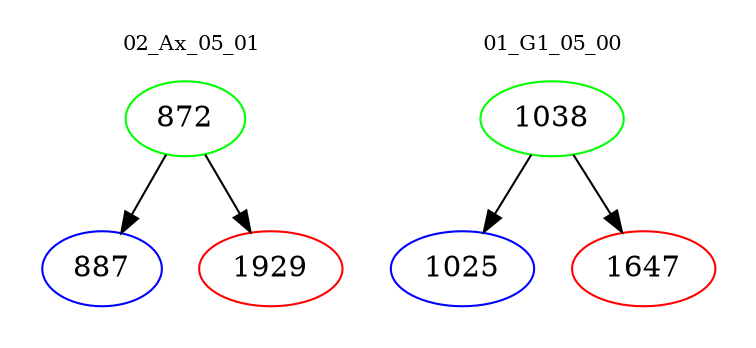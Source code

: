 digraph{
subgraph cluster_0 {
color = white
label = "02_Ax_05_01";
fontsize=10;
T0_872 [label="872", color="green"]
T0_872 -> T0_887 [color="black"]
T0_887 [label="887", color="blue"]
T0_872 -> T0_1929 [color="black"]
T0_1929 [label="1929", color="red"]
}
subgraph cluster_1 {
color = white
label = "01_G1_05_00";
fontsize=10;
T1_1038 [label="1038", color="green"]
T1_1038 -> T1_1025 [color="black"]
T1_1025 [label="1025", color="blue"]
T1_1038 -> T1_1647 [color="black"]
T1_1647 [label="1647", color="red"]
}
}
